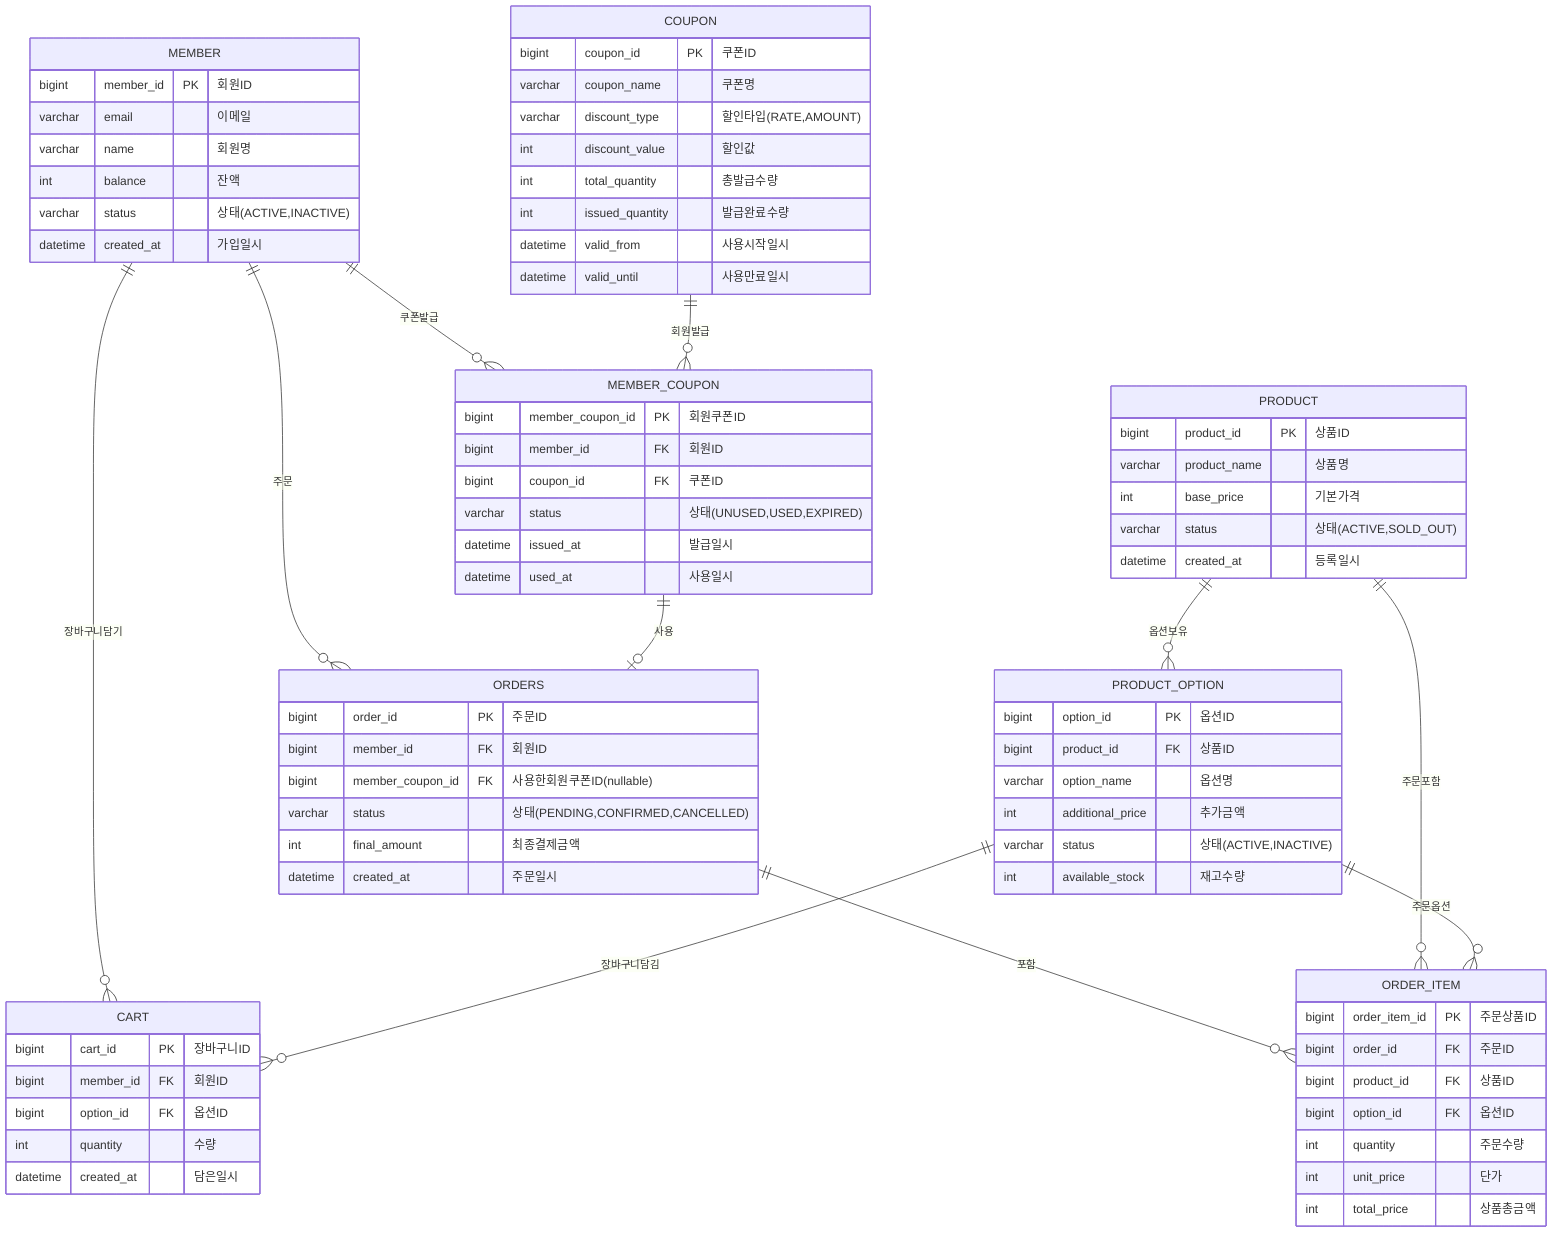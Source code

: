 erDiagram
    MEMBER {
        bigint member_id PK "회원ID"
        varchar email "이메일"
        varchar name "회원명"
        int balance "잔액"
        varchar status "상태(ACTIVE,INACTIVE)"
        datetime created_at "가입일시"
    }

    PRODUCT {
        bigint product_id PK "상품ID"
        varchar product_name "상품명"
        int base_price "기본가격"
        varchar status "상태(ACTIVE,SOLD_OUT)"
        datetime created_at "등록일시"
    }

    PRODUCT_OPTION {
        bigint option_id PK "옵션ID"
        bigint product_id FK "상품ID"
        varchar option_name "옵션명"
        int additional_price "추가금액"
        varchar status "상태(ACTIVE,INACTIVE)"
        int available_stock "재고수량"
    }

    CART {
        bigint cart_id PK "장바구니ID"
        bigint member_id FK "회원ID"
        bigint option_id FK "옵션ID"
        int quantity "수량"
        datetime created_at "담은일시"
    }

    COUPON {
        bigint coupon_id PK "쿠폰ID"
        varchar coupon_name "쿠폰명"
        varchar discount_type "할인타입(RATE,AMOUNT)"
        int discount_value "할인값"
        int total_quantity "총발급수량"
        int issued_quantity "발급완료수량"
        datetime valid_from "사용시작일시"
        datetime valid_until "사용만료일시"
    }

    MEMBER_COUPON {
        bigint member_coupon_id PK "회원쿠폰ID"
        bigint member_id FK "회원ID"
        bigint coupon_id FK "쿠폰ID"
        varchar status "상태(UNUSED,USED,EXPIRED)"
        datetime issued_at "발급일시"
        datetime used_at "사용일시"
    }

    ORDERS {
        bigint order_id PK "주문ID"
        bigint member_id FK "회원ID"
        bigint member_coupon_id FK "사용한회원쿠폰ID(nullable)"
        varchar status "상태(PENDING,CONFIRMED,CANCELLED)"
        int final_amount "최종결제금액"
        datetime created_at "주문일시"
    }

    ORDER_ITEM {
        bigint order_item_id PK "주문상품ID"
        bigint order_id FK "주문ID"
        bigint product_id FK "상품ID"
        bigint option_id FK "옵션ID"
        int quantity "주문수량"
        int unit_price "단가"
        int total_price "상품총금액"
    }

    MEMBER ||--o{ CART : "장바구니담기"
    MEMBER ||--o{ MEMBER_COUPON : "쿠폰발급"
    MEMBER ||--o{ ORDERS : "주문"
    COUPON ||--o{ MEMBER_COUPON : "회원발급"
    MEMBER_COUPON ||--o| ORDERS : "사용"
    ORDERS ||--o{ ORDER_ITEM : "포함"
    PRODUCT ||--o{ PRODUCT_OPTION : "옵션보유"
    PRODUCT_OPTION ||--o{ CART : "장바구니담김"
    PRODUCT ||--o{ ORDER_ITEM : "주문포함"
    PRODUCT_OPTION ||--o{ ORDER_ITEM : "주문옵션"
